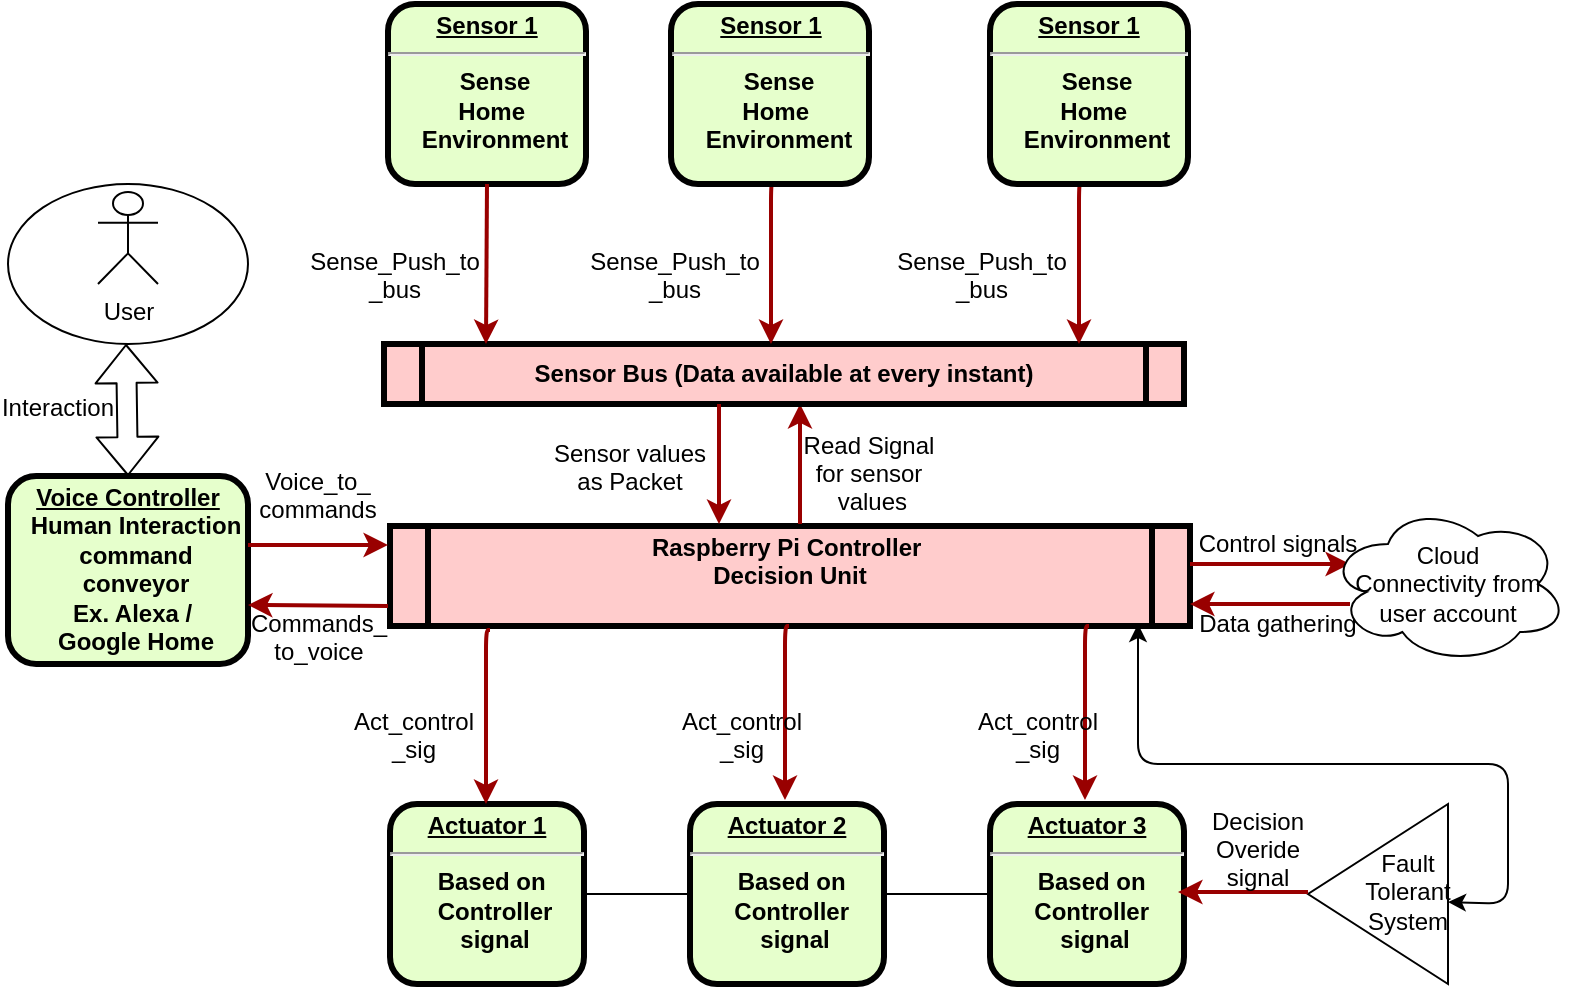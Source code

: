 <mxfile version="10.6.5" type="github"><diagram name="Page-1" id="c7558073-3199-34d8-9f00-42111426c3f3"><mxGraphModel dx="1484" dy="597" grid="1" gridSize="10" guides="1" tooltips="1" connect="1" arrows="1" fold="1" page="1" pageScale="1" pageWidth="826" pageHeight="1169" background="#ffffff" math="0" shadow="0"><root><mxCell id="0"/><mxCell id="1" parent="0"/><mxCell id="2" value="&lt;p style=&quot;margin: 0px ; margin-top: 4px ; text-align: center ; text-decoration: underline&quot;&gt;&lt;strong&gt;Sensor 1&lt;/strong&gt;&lt;/p&gt;&lt;hr&gt;&lt;p style=&quot;margin: 0px ; margin-left: 8px&quot;&gt;Sense&lt;/p&gt;&lt;p style=&quot;margin: 0px ; margin-left: 8px&quot;&gt;Home&amp;nbsp;&lt;/p&gt;&lt;p style=&quot;margin: 0px ; margin-left: 8px&quot;&gt;Environment&lt;/p&gt;" style="verticalAlign=middle;align=center;overflow=fill;fontSize=12;fontFamily=Helvetica;html=1;rounded=1;fontStyle=1;strokeWidth=3;fillColor=#E6FFCC" parent="1" vertex="1"><mxGeometry x="200" y="130" width="99" height="90" as="geometry"/></mxCell><mxCell id="5" value="Raspberry Pi Controller &#10;Decision Unit&#10;" style="shape=process;whiteSpace=wrap;align=center;verticalAlign=middle;size=0.048;fontStyle=1;strokeWidth=3;fillColor=#FFCCCC" parent="1" vertex="1"><mxGeometry x="201.0" y="391" width="400" height="50" as="geometry"/></mxCell><mxCell id="72" value="" style="edgeStyle=elbowEdgeStyle;elbow=vertical;strokeColor=#990000;strokeWidth=2" parent="1" source="5" edge="1"><mxGeometry width="100" height="100" relative="1" as="geometry"><mxPoint x="500" y="500" as="sourcePoint"/><mxPoint x="681" y="410" as="targetPoint"/><Array as="points"><mxPoint x="650" y="410"/></Array></mxGeometry></mxCell><mxCell id="73" value="" style="edgeStyle=elbowEdgeStyle;elbow=vertical;strokeColor=#990000;strokeWidth=2" parent="1" target="5" edge="1"><mxGeometry width="100" height="100" relative="1" as="geometry"><mxPoint x="681" y="430" as="sourcePoint"/><mxPoint x="560" y="400" as="targetPoint"/><Array as="points"><mxPoint x="650" y="430"/></Array></mxGeometry></mxCell><mxCell id="74" value="Control signals" style="text;spacingTop=-5;align=center" parent="1" vertex="1"><mxGeometry x="630" y="391.0" width="30" height="20" as="geometry"/></mxCell><mxCell id="75" value="Data gathering" style="text;spacingTop=-5;align=center" parent="1" vertex="1"><mxGeometry x="630" y="431" width="30" height="19" as="geometry"/></mxCell><mxCell id="89" value="" style="edgeStyle=elbowEdgeStyle;elbow=horizontal;strokeColor=#990000;strokeWidth=2" parent="1" edge="1"><mxGeometry width="100" height="100" relative="1" as="geometry"><mxPoint x="406" y="390" as="sourcePoint"/><mxPoint x="406" y="330" as="targetPoint"/><Array as="points"><mxPoint x="406" y="359"/></Array></mxGeometry></mxCell><mxCell id="Q-lrPqNI40KiLu-yVR7c-98" value="Sensor Bus (Data available at every instant)" style="shape=process;whiteSpace=wrap;align=center;verticalAlign=middle;size=0.048;fontStyle=1;strokeWidth=3;fillColor=#FFCCCC" vertex="1" parent="1"><mxGeometry x="198" y="300" width="400" height="30" as="geometry"/></mxCell><mxCell id="Q-lrPqNI40KiLu-yVR7c-100" value="" style="edgeStyle=elbowEdgeStyle;elbow=horizontal;strokeColor=#990000;strokeWidth=2" edge="1" parent="1"><mxGeometry width="100" height="100" relative="1" as="geometry"><mxPoint x="365.5" y="330" as="sourcePoint"/><mxPoint x="366" y="390" as="targetPoint"/><Array as="points"><mxPoint x="365.5" y="359"/></Array></mxGeometry></mxCell><mxCell id="Q-lrPqNI40KiLu-yVR7c-103" value="&lt;p style=&quot;margin: 0px ; margin-top: 4px ; text-align: center ; text-decoration: underline&quot;&gt;&lt;strong&gt;Voice Controller&lt;/strong&gt;&lt;/p&gt;&lt;p style=&quot;margin: 0px ; margin-left: 8px&quot;&gt;&lt;span&gt;Human Interaction&lt;/span&gt;&lt;br&gt;&lt;/p&gt;&lt;p style=&quot;margin: 0px ; margin-left: 8px&quot;&gt;&lt;span&gt;command&lt;/span&gt;&lt;/p&gt;&lt;p style=&quot;margin: 0px ; margin-left: 8px&quot;&gt;conveyor&lt;/p&gt;&lt;p style=&quot;margin: 0px ; margin-left: 8px&quot;&gt;Ex. Alexa /&amp;nbsp;&lt;/p&gt;&lt;p style=&quot;margin: 0px ; margin-left: 8px&quot;&gt;Google Home&lt;/p&gt;" style="verticalAlign=middle;align=center;overflow=fill;fontSize=12;fontFamily=Helvetica;html=1;rounded=1;fontStyle=1;strokeWidth=3;fillColor=#E6FFCC" vertex="1" parent="1"><mxGeometry x="10" y="366" width="120" height="94" as="geometry"/></mxCell><mxCell id="Q-lrPqNI40KiLu-yVR7c-110" value="" style="edgeStyle=elbowEdgeStyle;elbow=vertical;strokeColor=#990000;strokeWidth=2" edge="1" parent="1"><mxGeometry width="100" height="100" relative="1" as="geometry"><mxPoint x="130" y="400.5" as="sourcePoint"/><mxPoint x="200" y="401" as="targetPoint"/><Array as="points"><mxPoint x="179" y="400.5"/></Array></mxGeometry></mxCell><mxCell id="Q-lrPqNI40KiLu-yVR7c-111" value="" style="edgeStyle=elbowEdgeStyle;elbow=vertical;strokeColor=#990000;strokeWidth=2" edge="1" parent="1"><mxGeometry width="100" height="100" relative="1" as="geometry"><mxPoint x="200" y="431" as="sourcePoint"/><mxPoint x="130" y="430.5" as="targetPoint"/><Array as="points"><mxPoint x="179" y="430.5"/></Array></mxGeometry></mxCell><mxCell id="Q-lrPqNI40KiLu-yVR7c-112" value="Cloud&lt;br&gt;Connectivity from user account&lt;br&gt;" style="ellipse;shape=cloud;whiteSpace=wrap;html=1;" vertex="1" parent="1"><mxGeometry x="670" y="380" width="120" height="80" as="geometry"/></mxCell><mxCell id="Q-lrPqNI40KiLu-yVR7c-115" value="Voice_to_&#10;commands&#10;" style="text;spacingTop=-5;align=center" vertex="1" parent="1"><mxGeometry x="150" y="360.0" width="30" height="20" as="geometry"/></mxCell><mxCell id="Q-lrPqNI40KiLu-yVR7c-116" value="Commands_&#10;to_voice&#10;" style="text;spacingTop=-5;align=center" vertex="1" parent="1"><mxGeometry x="150.5" y="431.0" width="30" height="20" as="geometry"/></mxCell><mxCell id="Q-lrPqNI40KiLu-yVR7c-117" value="Sensor values&#10;as Packet&#10;" style="text;spacingTop=-5;align=center" vertex="1" parent="1"><mxGeometry x="306" y="346" width="30" height="20" as="geometry"/></mxCell><mxCell id="Q-lrPqNI40KiLu-yVR7c-118" value="Read Signal&#10;for sensor&#10; values&#10;" style="text;spacingTop=-5;align=center;rotation=0;" vertex="1" parent="1"><mxGeometry x="425.5" y="342" width="30" height="24" as="geometry"/></mxCell><mxCell id="Q-lrPqNI40KiLu-yVR7c-124" value="" style="edgeStyle=elbowEdgeStyle;elbow=horizontal;strokeColor=#990000;strokeWidth=2;exitX=0.5;exitY=1;exitDx=0;exitDy=0;" edge="1" parent="1" source="2"><mxGeometry width="100" height="100" relative="1" as="geometry"><mxPoint x="249" y="231" as="sourcePoint"/><mxPoint x="249" y="300" as="targetPoint"/><Array as="points"><mxPoint x="249" y="260"/></Array></mxGeometry></mxCell><mxCell id="Q-lrPqNI40KiLu-yVR7c-125" value="" style="edgeStyle=elbowEdgeStyle;elbow=horizontal;strokeColor=#990000;strokeWidth=2;exitX=0.5;exitY=1;exitDx=0;exitDy=0;" edge="1" parent="1"><mxGeometry width="100" height="100" relative="1" as="geometry"><mxPoint x="392.5" y="220" as="sourcePoint"/><mxPoint x="391.5" y="300" as="targetPoint"/><Array as="points"><mxPoint x="391.5" y="260"/></Array></mxGeometry></mxCell><mxCell id="Q-lrPqNI40KiLu-yVR7c-126" value="" style="edgeStyle=elbowEdgeStyle;elbow=horizontal;strokeColor=#990000;strokeWidth=2;exitX=0.5;exitY=1;exitDx=0;exitDy=0;" edge="1" parent="1"><mxGeometry width="100" height="100" relative="1" as="geometry"><mxPoint x="546.5" y="220" as="sourcePoint"/><mxPoint x="545.5" y="300" as="targetPoint"/><Array as="points"><mxPoint x="545.5" y="260"/></Array></mxGeometry></mxCell><mxCell id="Q-lrPqNI40KiLu-yVR7c-127" value="Sense_Push_to&#10;_bus&#10;" style="text;spacingTop=-5;align=center" vertex="1" parent="1"><mxGeometry x="188.5" y="250" width="30" height="20" as="geometry"/></mxCell><mxCell id="Q-lrPqNI40KiLu-yVR7c-128" value="Sense_Push_to&#10;_bus&#10;" style="text;spacingTop=-5;align=center" vertex="1" parent="1"><mxGeometry x="328.5" y="250" width="30" height="20" as="geometry"/></mxCell><mxCell id="Q-lrPqNI40KiLu-yVR7c-131" value="Sense_Push_to&#10;_bus&#10;" style="text;spacingTop=-5;align=center" vertex="1" parent="1"><mxGeometry x="482" y="250" width="30" height="20" as="geometry"/></mxCell><mxCell id="Q-lrPqNI40KiLu-yVR7c-149" value="" style="ellipse;whiteSpace=wrap;html=1;" vertex="1" parent="1"><mxGeometry x="10" y="220" width="120" height="80" as="geometry"/></mxCell><mxCell id="Q-lrPqNI40KiLu-yVR7c-150" value="User" style="shape=umlActor;verticalLabelPosition=bottom;labelBackgroundColor=#ffffff;verticalAlign=top;html=1;outlineConnect=0;" vertex="1" parent="1"><mxGeometry x="55" y="224" width="30" height="46" as="geometry"/></mxCell><mxCell id="Q-lrPqNI40KiLu-yVR7c-151" value="" style="shape=flexArrow;endArrow=classic;startArrow=classic;html=1;exitX=0.5;exitY=0;exitDx=0;exitDy=0;" edge="1" parent="1" source="Q-lrPqNI40KiLu-yVR7c-103"><mxGeometry width="50" height="50" relative="1" as="geometry"><mxPoint x="69" y="360" as="sourcePoint"/><mxPoint x="69" y="300" as="targetPoint"/></mxGeometry></mxCell><mxCell id="Q-lrPqNI40KiLu-yVR7c-153" value="Interaction&#10;" style="text;spacingTop=-5;align=center" vertex="1" parent="1"><mxGeometry x="20" y="323" width="30" height="20" as="geometry"/></mxCell><mxCell id="Q-lrPqNI40KiLu-yVR7c-157" value="&lt;p style=&quot;margin: 0px ; margin-top: 4px ; text-align: center ; text-decoration: underline&quot;&gt;&lt;strong&gt;Actuator 3&lt;/strong&gt;&lt;/p&gt;&lt;hr&gt;&lt;p style=&quot;margin: 0px ; margin-left: 8px&quot;&gt;Based on&amp;nbsp;&lt;/p&gt;&lt;p style=&quot;margin: 0px ; margin-left: 8px&quot;&gt;Controller&amp;nbsp;&lt;/p&gt;&lt;p style=&quot;margin: 0px ; margin-left: 8px&quot;&gt;signal&lt;/p&gt;" style="verticalAlign=middle;align=center;overflow=fill;fontSize=12;fontFamily=Helvetica;html=1;rounded=1;fontStyle=1;strokeWidth=3;fillColor=#E6FFCC" vertex="1" parent="1"><mxGeometry x="501" y="530" width="97" height="90" as="geometry"/></mxCell><mxCell id="Q-lrPqNI40KiLu-yVR7c-158" value="&lt;p style=&quot;margin: 0px ; margin-top: 4px ; text-align: center ; text-decoration: underline&quot;&gt;&lt;strong&gt;Actuator 1&lt;/strong&gt;&lt;/p&gt;&lt;hr&gt;&lt;p style=&quot;margin: 0px ; margin-left: 8px&quot;&gt;Based on&amp;nbsp;&lt;br&gt;Controller&lt;/p&gt;&lt;p style=&quot;margin: 0px ; margin-left: 8px&quot;&gt;signal&lt;/p&gt;" style="verticalAlign=middle;align=center;overflow=fill;fontSize=12;fontFamily=Helvetica;html=1;rounded=1;fontStyle=1;strokeWidth=3;fillColor=#E6FFCC" vertex="1" parent="1"><mxGeometry x="201" y="530" width="97" height="90" as="geometry"/></mxCell><mxCell id="Q-lrPqNI40KiLu-yVR7c-159" value="&lt;p style=&quot;margin: 0px ; margin-top: 4px ; text-align: center ; text-decoration: underline&quot;&gt;&lt;strong&gt;Actuator 2&lt;/strong&gt;&lt;/p&gt;&lt;hr&gt;&lt;p style=&quot;margin: 0px ; margin-left: 8px&quot;&gt;Based on&amp;nbsp;&lt;/p&gt;&lt;p style=&quot;margin: 0px ; margin-left: 8px&quot;&gt;Controller&amp;nbsp;&lt;/p&gt;&lt;p style=&quot;margin: 0px ; margin-left: 8px&quot;&gt;signal&lt;/p&gt;" style="verticalAlign=middle;align=center;overflow=fill;fontSize=12;fontFamily=Helvetica;html=1;rounded=1;fontStyle=1;strokeWidth=3;fillColor=#E6FFCC" vertex="1" parent="1"><mxGeometry x="351" y="530" width="97" height="90" as="geometry"/></mxCell><mxCell id="Q-lrPqNI40KiLu-yVR7c-161" value="" style="edgeStyle=elbowEdgeStyle;elbow=horizontal;strokeColor=#990000;strokeWidth=2;exitX=0.125;exitY=1.04;exitDx=0;exitDy=0;exitPerimeter=0;" edge="1" parent="1" source="5"><mxGeometry width="100" height="100" relative="1" as="geometry"><mxPoint x="250" y="450" as="sourcePoint"/><mxPoint x="249" y="530" as="targetPoint"/><Array as="points"><mxPoint x="249" y="440"/></Array></mxGeometry></mxCell><mxCell id="Q-lrPqNI40KiLu-yVR7c-162" value="" style="edgeStyle=elbowEdgeStyle;elbow=horizontal;strokeColor=#990000;strokeWidth=2;exitX=0.125;exitY=1.04;exitDx=0;exitDy=0;exitPerimeter=0;" edge="1" parent="1"><mxGeometry width="100" height="100" relative="1" as="geometry"><mxPoint x="400.5" y="441" as="sourcePoint"/><mxPoint x="398.5" y="528" as="targetPoint"/><Array as="points"><mxPoint x="398.5" y="438"/></Array></mxGeometry></mxCell><mxCell id="Q-lrPqNI40KiLu-yVR7c-163" value="" style="edgeStyle=elbowEdgeStyle;elbow=horizontal;strokeColor=#990000;strokeWidth=2;exitX=0.125;exitY=1.04;exitDx=0;exitDy=0;exitPerimeter=0;" edge="1" parent="1"><mxGeometry width="100" height="100" relative="1" as="geometry"><mxPoint x="550.5" y="441" as="sourcePoint"/><mxPoint x="548.5" y="528" as="targetPoint"/><Array as="points"><mxPoint x="548.5" y="438"/></Array></mxGeometry></mxCell><mxCell id="Q-lrPqNI40KiLu-yVR7c-165" value="Act_control&#10;_sig" style="text;spacingTop=-5;align=center" vertex="1" parent="1"><mxGeometry x="198" y="480" width="30" height="20" as="geometry"/></mxCell><mxCell id="Q-lrPqNI40KiLu-yVR7c-166" value="Act_control&#10;_sig" style="text;spacingTop=-5;align=center" vertex="1" parent="1"><mxGeometry x="362" y="480" width="30" height="20" as="geometry"/></mxCell><mxCell id="Q-lrPqNI40KiLu-yVR7c-167" value="Act_control&#10;_sig" style="text;spacingTop=-5;align=center" vertex="1" parent="1"><mxGeometry x="510" y="480" width="30" height="20" as="geometry"/></mxCell><mxCell id="Q-lrPqNI40KiLu-yVR7c-172" value="" style="triangle;whiteSpace=wrap;html=1;rotation=180;" vertex="1" parent="1"><mxGeometry x="660" y="530" width="70" height="90" as="geometry"/></mxCell><mxCell id="Q-lrPqNI40KiLu-yVR7c-174" value="" style="endArrow=none;html=1;" edge="1" parent="1"><mxGeometry width="50" height="50" relative="1" as="geometry"><mxPoint x="298" y="575" as="sourcePoint"/><mxPoint x="350" y="575" as="targetPoint"/><Array as="points"><mxPoint x="318" y="575"/><mxPoint x="338" y="575"/></Array></mxGeometry></mxCell><mxCell id="Q-lrPqNI40KiLu-yVR7c-175" value="" style="endArrow=none;html=1;" edge="1" parent="1"><mxGeometry width="50" height="50" relative="1" as="geometry"><mxPoint x="449" y="575" as="sourcePoint"/><mxPoint x="501" y="575" as="targetPoint"/><Array as="points"><mxPoint x="469" y="575"/><mxPoint x="489" y="575"/></Array></mxGeometry></mxCell><mxCell id="Q-lrPqNI40KiLu-yVR7c-176" value="Fault Tolerant&lt;br&gt;System&lt;br&gt;" style="text;html=1;strokeColor=none;fillColor=none;align=center;verticalAlign=middle;whiteSpace=wrap;rounded=0;" vertex="1" parent="1"><mxGeometry x="690" y="564" width="40" height="20" as="geometry"/></mxCell><mxCell id="Q-lrPqNI40KiLu-yVR7c-179" value="" style="edgeStyle=elbowEdgeStyle;elbow=vertical;strokeColor=#990000;strokeWidth=2" edge="1" parent="1"><mxGeometry width="100" height="100" relative="1" as="geometry"><mxPoint x="660" y="574" as="sourcePoint"/><mxPoint x="595" y="574" as="targetPoint"/><Array as="points"><mxPoint x="644" y="574"/></Array></mxGeometry></mxCell><mxCell id="Q-lrPqNI40KiLu-yVR7c-183" value="Decision &#10;Overide&#10;signal" style="text;spacingTop=-5;align=center" vertex="1" parent="1"><mxGeometry x="620" y="530" width="30" height="20" as="geometry"/></mxCell><mxCell id="Q-lrPqNI40KiLu-yVR7c-184" value="" style="endArrow=classic;startArrow=classic;html=1;entryX=1;entryY=0.75;entryDx=0;entryDy=0;" edge="1" parent="1" target="Q-lrPqNI40KiLu-yVR7c-176"><mxGeometry width="50" height="50" relative="1" as="geometry"><mxPoint x="575" y="440" as="sourcePoint"/><mxPoint x="755" y="550" as="targetPoint"/><Array as="points"><mxPoint x="575" y="510"/><mxPoint x="760" y="510"/><mxPoint x="760" y="580"/></Array></mxGeometry></mxCell><mxCell id="Q-lrPqNI40KiLu-yVR7c-185" value="&lt;p style=&quot;margin: 0px ; margin-top: 4px ; text-align: center ; text-decoration: underline&quot;&gt;&lt;strong&gt;Sensor 1&lt;/strong&gt;&lt;/p&gt;&lt;hr&gt;&lt;p style=&quot;margin: 0px ; margin-left: 8px&quot;&gt;Sense&lt;/p&gt;&lt;p style=&quot;margin: 0px ; margin-left: 8px&quot;&gt;Home&amp;nbsp;&lt;/p&gt;&lt;p style=&quot;margin: 0px ; margin-left: 8px&quot;&gt;Environment&lt;/p&gt;" style="verticalAlign=middle;align=center;overflow=fill;fontSize=12;fontFamily=Helvetica;html=1;rounded=1;fontStyle=1;strokeWidth=3;fillColor=#E6FFCC" vertex="1" parent="1"><mxGeometry x="341.5" y="130" width="99" height="90" as="geometry"/></mxCell><mxCell id="Q-lrPqNI40KiLu-yVR7c-186" value="&lt;p style=&quot;margin: 0px ; margin-top: 4px ; text-align: center ; text-decoration: underline&quot;&gt;&lt;strong&gt;Sensor 1&lt;/strong&gt;&lt;/p&gt;&lt;hr&gt;&lt;p style=&quot;margin: 0px ; margin-left: 8px&quot;&gt;Sense&lt;/p&gt;&lt;p style=&quot;margin: 0px ; margin-left: 8px&quot;&gt;Home&amp;nbsp;&lt;/p&gt;&lt;p style=&quot;margin: 0px ; margin-left: 8px&quot;&gt;Environment&lt;/p&gt;" style="verticalAlign=middle;align=center;overflow=fill;fontSize=12;fontFamily=Helvetica;html=1;rounded=1;fontStyle=1;strokeWidth=3;fillColor=#E6FFCC" vertex="1" parent="1"><mxGeometry x="501" y="130" width="99" height="90" as="geometry"/></mxCell></root></mxGraphModel></diagram><diagram id="Rpb_0Qk9srwubMQXofch" name="Page-2"><mxGraphModel dx="1039" dy="418" grid="1" gridSize="10" guides="1" tooltips="1" connect="1" arrows="1" fold="1" page="1" pageScale="1" pageWidth="827" pageHeight="1169" math="0" shadow="0"><root><mxCell id="O8mdIUkW7pTfOvwH0FGk-0"/><mxCell id="O8mdIUkW7pTfOvwH0FGk-1" parent="O8mdIUkW7pTfOvwH0FGk-0"/></root></mxGraphModel></diagram></mxfile>